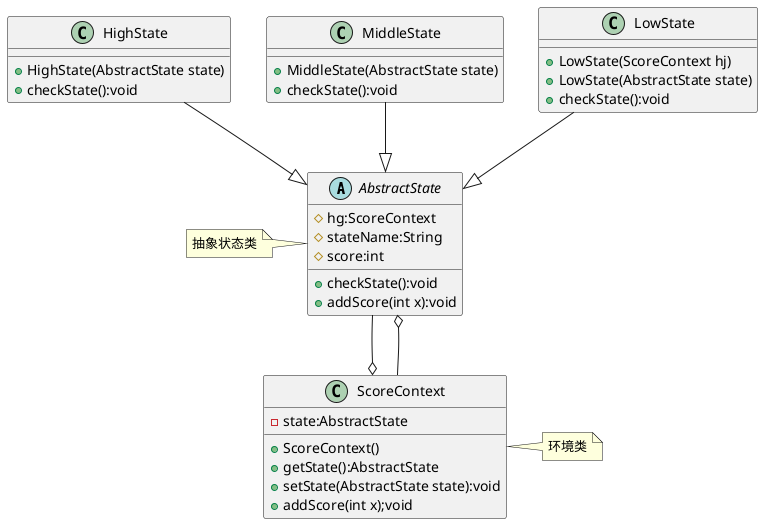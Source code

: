 @startuml

abstract class AbstractState{
    # hg:ScoreContext
    # stateName:String
    # score:int
    + checkState():void
    + addScore(int x):void
}
note left of AbstractState:抽象状态类

class ScoreContext{
    - state:AbstractState
    + ScoreContext()
    + getState():AbstractState
    + setState(AbstractState state):void
    + addScore(int x);void
}
note right of ScoreContext:环境类

AbstractState --o ScoreContext
ScoreContext --o AbstractState

class HighState{
    + HighState(AbstractState state)
    + checkState():void
}

class MiddleState{
    + MiddleState(AbstractState state)
    + checkState():void
}

class LowState{
    + LowState(ScoreContext hj)
    + LowState(AbstractState state)
    + checkState():void
}
HighState --|> AbstractState
MiddleState --|> AbstractState
LowState --|> AbstractState
@enduml